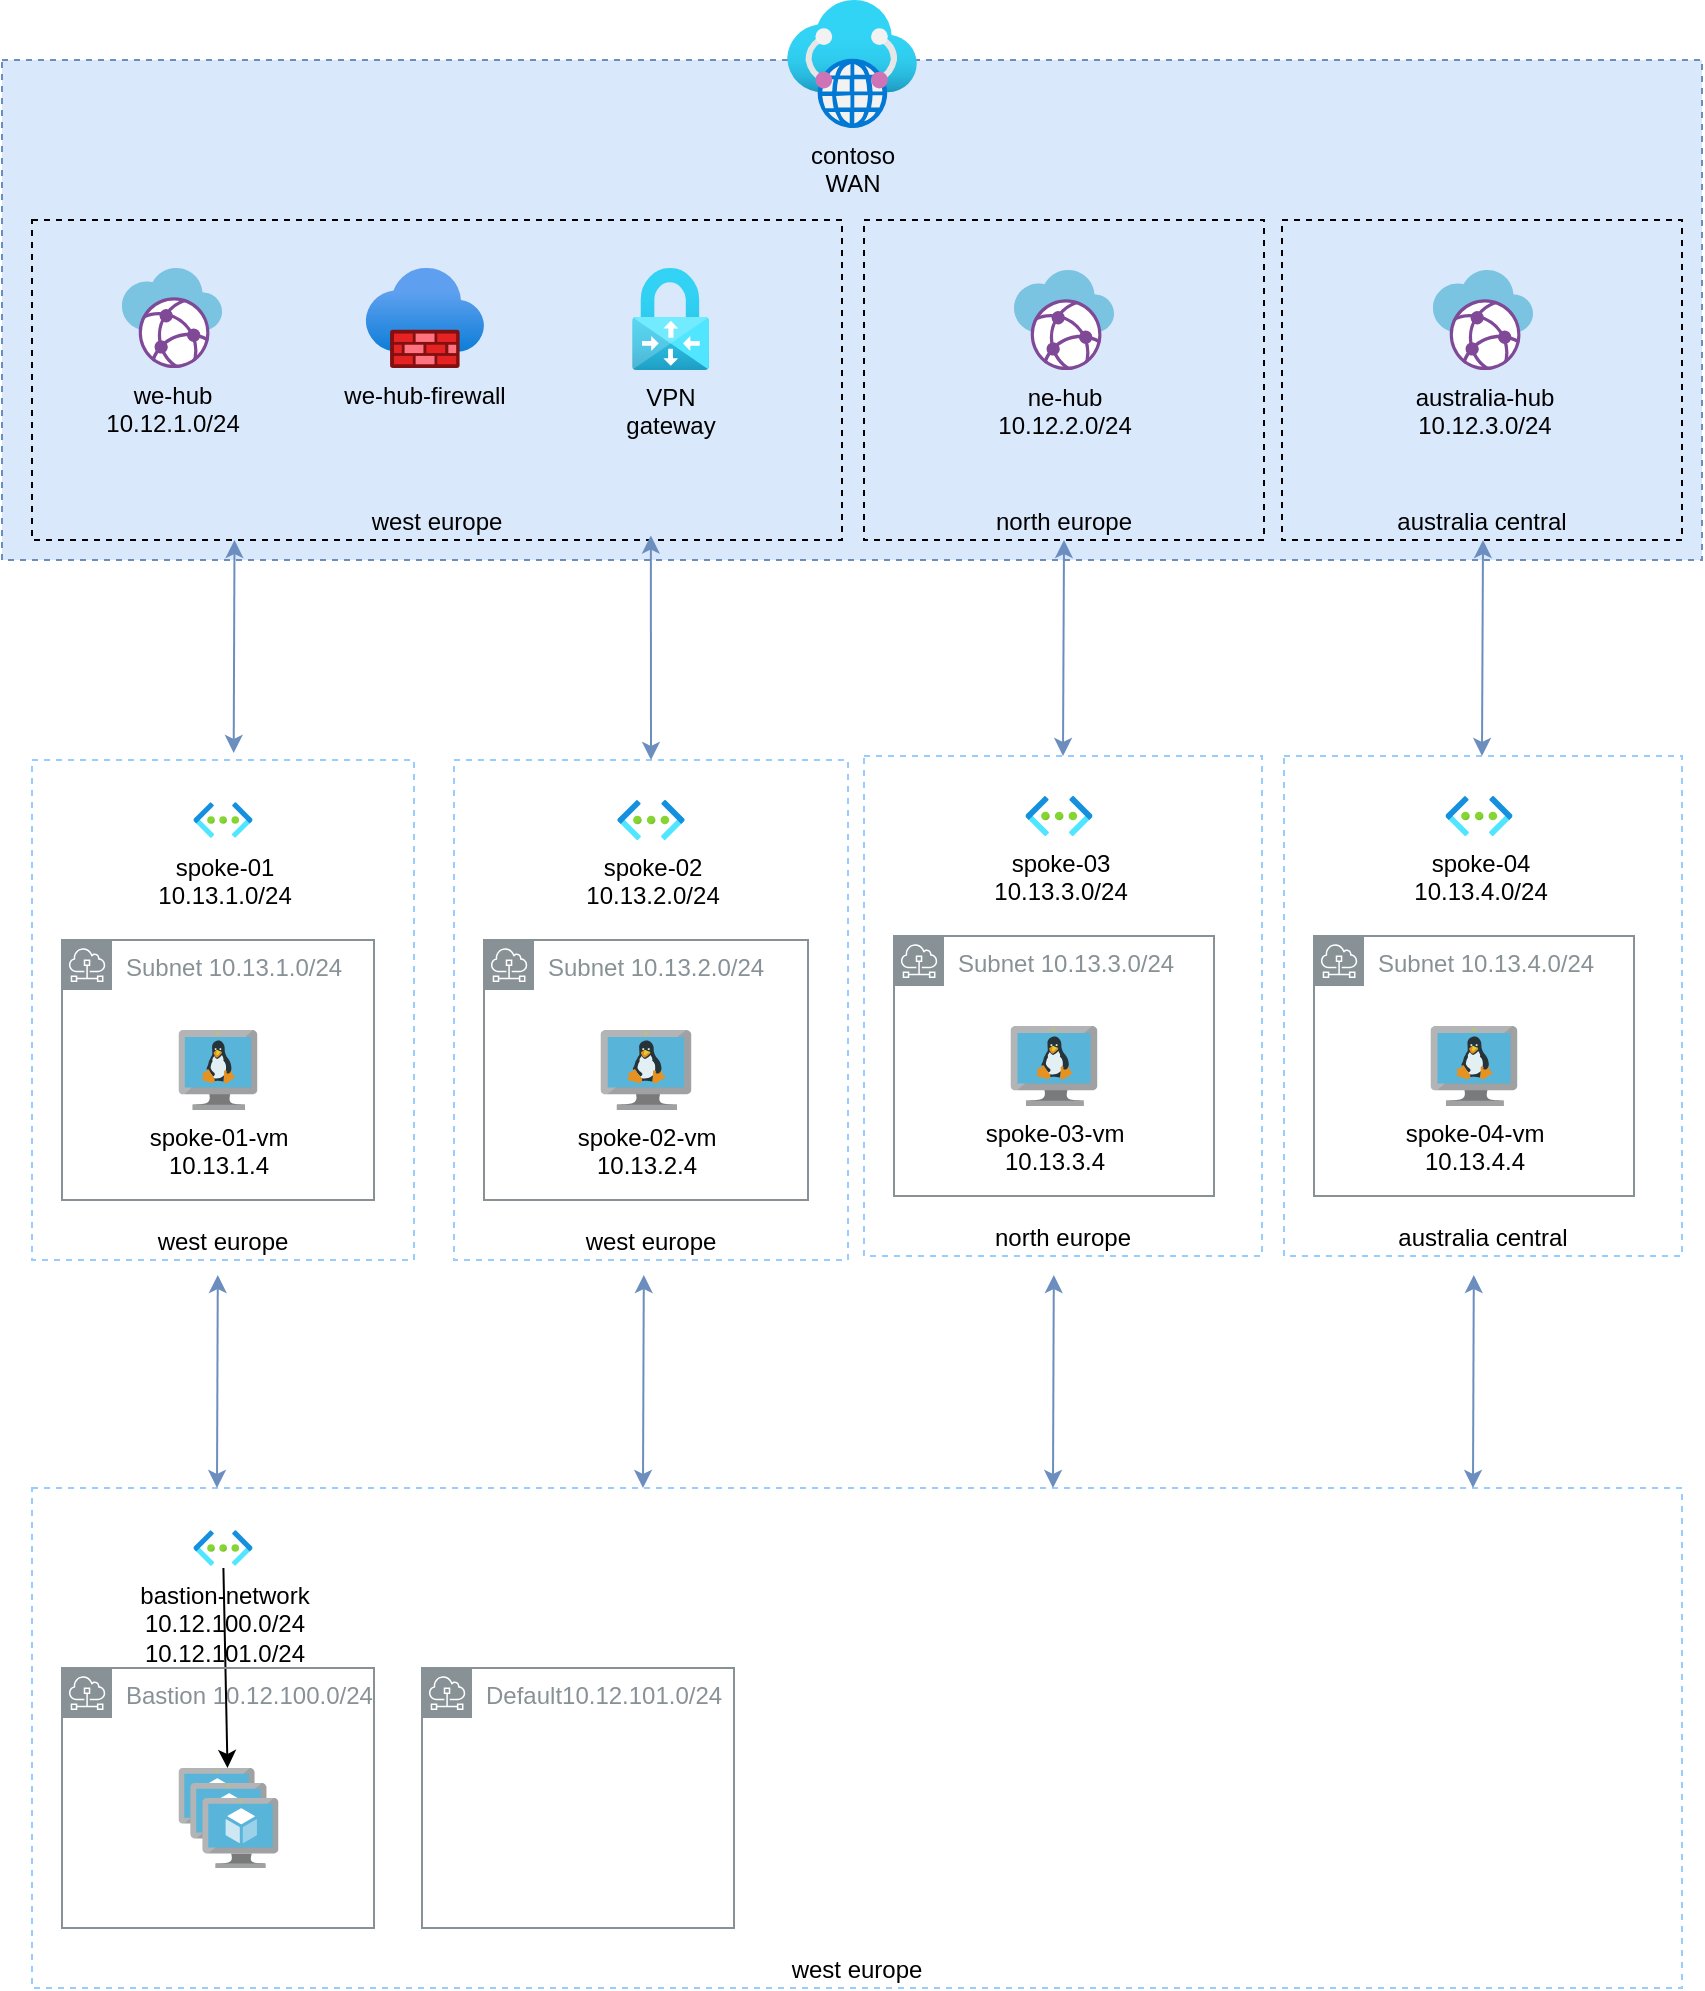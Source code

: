 <mxfile>
    <diagram id="aPiT-PGSKgs39lGWBKkV" name="Page-1">
        <mxGraphModel dx="338" dy="1142" grid="1" gridSize="10" guides="1" tooltips="1" connect="1" arrows="1" fold="1" page="1" pageScale="1" pageWidth="827" pageHeight="1169" math="0" shadow="0">
            <root>
                <mxCell id="0"/>
                <mxCell id="1" parent="0"/>
                <mxCell id="bsmPjeTT9gQ6tpzZUVyZ-22" value="" style="rounded=0;whiteSpace=wrap;html=1;dashed=1;fillColor=#dae8fc;strokeColor=#6c8ebf;labelBackgroundColor=none;" parent="1" vertex="1">
                    <mxGeometry x="90" y="440" width="850" height="250" as="geometry"/>
                </mxCell>
                <mxCell id="bsmPjeTT9gQ6tpzZUVyZ-11" value="west europe" style="rounded=0;whiteSpace=wrap;html=1;dashed=1;fillColor=none;align=center;verticalAlign=bottom;labelBackgroundColor=none;strokeColor=#99CCFF;" parent="1" vertex="1">
                    <mxGeometry x="105" y="790" width="191" height="250" as="geometry"/>
                </mxCell>
                <mxCell id="bsmPjeTT9gQ6tpzZUVyZ-6" value="west europe" style="rounded=0;whiteSpace=wrap;html=1;dashed=1;fillColor=none;align=center;verticalAlign=bottom;labelBackgroundColor=none;" parent="1" vertex="1">
                    <mxGeometry x="105" y="520" width="405" height="160" as="geometry"/>
                </mxCell>
                <mxCell id="bsmPjeTT9gQ6tpzZUVyZ-1" value="contoso&lt;br&gt;WAN" style="aspect=fixed;html=1;points=[];align=center;image;fontSize=12;image=img/lib/azure2/networking/Virtual_WANs.svg;labelBackgroundColor=none;" parent="1" vertex="1">
                    <mxGeometry x="482.5" y="410" width="65" height="64" as="geometry"/>
                </mxCell>
                <mxCell id="bsmPjeTT9gQ6tpzZUVyZ-3" value="VPN &lt;br&gt;gateway" style="aspect=fixed;html=1;points=[];align=center;image;fontSize=12;image=img/lib/azure2/networking/Virtual_Network_Gateways.svg;labelBackgroundColor=none;" parent="1" vertex="1">
                    <mxGeometry x="405.07" y="544" width="38.43" height="51" as="geometry"/>
                </mxCell>
                <mxCell id="bsmPjeTT9gQ6tpzZUVyZ-4" value="we-hub&lt;br&gt;10.12.1.0/24" style="sketch=0;aspect=fixed;html=1;points=[];align=center;image;fontSize=12;image=img/lib/mscae/Virtual_WANs.svg;labelBackgroundColor=none;" parent="1" vertex="1">
                    <mxGeometry x="150" y="544" width="50" height="50" as="geometry"/>
                </mxCell>
                <mxCell id="bsmPjeTT9gQ6tpzZUVyZ-7" value="north europe" style="rounded=0;whiteSpace=wrap;html=1;dashed=1;fillColor=none;align=center;verticalAlign=bottom;labelBackgroundColor=none;" parent="1" vertex="1">
                    <mxGeometry x="521" y="520" width="200" height="160" as="geometry"/>
                </mxCell>
                <mxCell id="bsmPjeTT9gQ6tpzZUVyZ-9" value="ne-hub&lt;br&gt;10.12.2.0/24" style="sketch=0;aspect=fixed;html=1;points=[];align=center;image;fontSize=12;image=img/lib/mscae/Virtual_WANs.svg;labelBackgroundColor=none;" parent="1" vertex="1">
                    <mxGeometry x="596" y="545" width="50" height="50" as="geometry"/>
                </mxCell>
                <mxCell id="bsmPjeTT9gQ6tpzZUVyZ-10" value="spoke-01&lt;br&gt;10.13.1.0/24" style="aspect=fixed;html=1;points=[];align=center;image;fontSize=12;image=img/lib/azure2/networking/Virtual_Networks.svg;dashed=1;fillColor=none;labelBackgroundColor=none;" parent="1" vertex="1">
                    <mxGeometry x="185.75" y="810" width="29.5" height="20" as="geometry"/>
                </mxCell>
                <mxCell id="bsmPjeTT9gQ6tpzZUVyZ-12" value="Subnet 10.13.1.0/24" style="sketch=0;outlineConnect=0;gradientColor=none;html=1;whiteSpace=wrap;fontSize=12;fontStyle=0;shape=mxgraph.aws4.group;grIcon=mxgraph.aws4.group_subnet;strokeColor=#879196;fillColor=none;verticalAlign=top;align=left;spacingLeft=30;fontColor=#879196;dashed=0;labelBackgroundColor=none;" parent="1" vertex="1">
                    <mxGeometry x="120" y="880" width="156" height="130" as="geometry"/>
                </mxCell>
                <mxCell id="bsmPjeTT9gQ6tpzZUVyZ-13" value="spoke-01-vm&lt;br&gt;10.13.1.4" style="sketch=0;aspect=fixed;html=1;points=[];align=center;image;fontSize=12;image=img/lib/mscae/VM_Linux.svg;dashed=1;fillColor=none;labelBackgroundColor=none;" parent="1" vertex="1">
                    <mxGeometry x="178.26" y="925" width="39.48" height="40" as="geometry"/>
                </mxCell>
                <mxCell id="bsmPjeTT9gQ6tpzZUVyZ-14" value="west europe" style="rounded=0;whiteSpace=wrap;html=1;dashed=1;fillColor=none;align=center;verticalAlign=bottom;labelBackgroundColor=none;strokeColor=#99CCFF;" parent="1" vertex="1">
                    <mxGeometry x="316" y="790" width="197" height="250" as="geometry"/>
                </mxCell>
                <mxCell id="bsmPjeTT9gQ6tpzZUVyZ-15" value="spoke-02&lt;br&gt;10.13.2.0/24" style="aspect=fixed;html=1;points=[];align=center;image;fontSize=12;image=img/lib/azure2/networking/Virtual_Networks.svg;dashed=1;fillColor=none;labelBackgroundColor=none;" parent="1" vertex="1">
                    <mxGeometry x="396.75" y="810" width="35.5" height="20" as="geometry"/>
                </mxCell>
                <mxCell id="bsmPjeTT9gQ6tpzZUVyZ-16" value="Subnet 10.13.2.0/24" style="sketch=0;outlineConnect=0;gradientColor=none;html=1;whiteSpace=wrap;fontSize=12;fontStyle=0;shape=mxgraph.aws4.group;grIcon=mxgraph.aws4.group_subnet;strokeColor=#879196;fillColor=none;verticalAlign=top;align=left;spacingLeft=30;fontColor=#879196;dashed=0;labelBackgroundColor=none;" parent="1" vertex="1">
                    <mxGeometry x="331" y="880" width="162" height="130" as="geometry"/>
                </mxCell>
                <mxCell id="bsmPjeTT9gQ6tpzZUVyZ-17" value="spoke-02-vm&lt;br&gt;10.13.2.4" style="sketch=0;aspect=fixed;html=1;points=[];align=center;image;fontSize=12;image=img/lib/mscae/VM_Linux.svg;dashed=1;fillColor=none;labelBackgroundColor=none;" parent="1" vertex="1">
                    <mxGeometry x="389.26" y="925" width="45.48" height="40" as="geometry"/>
                </mxCell>
                <mxCell id="bsmPjeTT9gQ6tpzZUVyZ-18" value="north europe" style="rounded=0;whiteSpace=wrap;html=1;dashed=1;fillColor=none;align=center;verticalAlign=bottom;labelBackgroundColor=none;strokeColor=#99CCFF;" parent="1" vertex="1">
                    <mxGeometry x="521" y="788" width="199" height="250" as="geometry"/>
                </mxCell>
                <mxCell id="bsmPjeTT9gQ6tpzZUVyZ-19" value="spoke-03&lt;br&gt;10.13.3.0/24" style="aspect=fixed;html=1;points=[];align=center;image;fontSize=12;image=img/lib/azure2/networking/Virtual_Networks.svg;dashed=1;fillColor=none;labelBackgroundColor=none;" parent="1" vertex="1">
                    <mxGeometry x="601.75" y="808" width="33.5" height="20" as="geometry"/>
                </mxCell>
                <mxCell id="bsmPjeTT9gQ6tpzZUVyZ-20" value="Subnet 10.13.3.0/24" style="sketch=0;outlineConnect=0;gradientColor=none;html=1;whiteSpace=wrap;fontSize=12;fontStyle=0;shape=mxgraph.aws4.group;grIcon=mxgraph.aws4.group_subnet;strokeColor=#879196;fillColor=none;verticalAlign=top;align=left;spacingLeft=30;fontColor=#879196;dashed=0;labelBackgroundColor=none;" parent="1" vertex="1">
                    <mxGeometry x="536" y="878" width="160" height="130" as="geometry"/>
                </mxCell>
                <mxCell id="bsmPjeTT9gQ6tpzZUVyZ-21" value="spoke-03-vm&lt;br&gt;10.13.3.4" style="sketch=0;aspect=fixed;html=1;points=[];align=center;image;fontSize=12;image=img/lib/mscae/VM_Linux.svg;dashed=1;fillColor=none;labelBackgroundColor=none;" parent="1" vertex="1">
                    <mxGeometry x="594.26" y="923" width="43.48" height="40" as="geometry"/>
                </mxCell>
                <mxCell id="bsmPjeTT9gQ6tpzZUVyZ-24" value="" style="endArrow=classic;startArrow=classic;html=1;rounded=0;exitX=0.528;exitY=-0.014;exitDx=0;exitDy=0;exitPerimeter=0;entryX=0.25;entryY=1;entryDx=0;entryDy=0;fillColor=#dae8fc;strokeColor=#6c8ebf;" parent="1" source="bsmPjeTT9gQ6tpzZUVyZ-11" target="bsmPjeTT9gQ6tpzZUVyZ-6" edge="1">
                    <mxGeometry width="50" height="50" relative="1" as="geometry">
                        <mxPoint x="400" y="720" as="sourcePoint"/>
                        <mxPoint x="450" y="670" as="targetPoint"/>
                    </mxGeometry>
                </mxCell>
                <mxCell id="bsmPjeTT9gQ6tpzZUVyZ-25" value="" style="endArrow=classic;startArrow=classic;html=1;rounded=0;exitX=0.5;exitY=0;exitDx=0;exitDy=0;entryX=0.764;entryY=0.992;entryDx=0;entryDy=0;entryPerimeter=0;fillColor=#dae8fc;strokeColor=#6c8ebf;" parent="1" edge="1">
                    <mxGeometry width="50" height="50" relative="1" as="geometry">
                        <mxPoint x="414.5" y="790" as="sourcePoint"/>
                        <mxPoint x="414.42" y="677.76" as="targetPoint"/>
                    </mxGeometry>
                </mxCell>
                <mxCell id="bsmPjeTT9gQ6tpzZUVyZ-26" value="" style="endArrow=classic;startArrow=classic;html=1;rounded=0;exitX=0.5;exitY=0;exitDx=0;exitDy=0;entryX=0.5;entryY=1;entryDx=0;entryDy=0;fillColor=#dae8fc;strokeColor=#6c8ebf;" parent="1" source="bsmPjeTT9gQ6tpzZUVyZ-18" target="bsmPjeTT9gQ6tpzZUVyZ-7" edge="1">
                    <mxGeometry width="50" height="50" relative="1" as="geometry">
                        <mxPoint x="424.5" y="800" as="sourcePoint"/>
                        <mxPoint x="424.42" y="687.76" as="targetPoint"/>
                    </mxGeometry>
                </mxCell>
                <mxCell id="R3BaY_sP8YUgwFMGayth-1" value="west europe" style="rounded=0;whiteSpace=wrap;html=1;dashed=1;fillColor=none;align=center;verticalAlign=bottom;labelBackgroundColor=none;strokeColor=#99CCFF;" parent="1" vertex="1">
                    <mxGeometry x="105" y="1154" width="825" height="250" as="geometry"/>
                </mxCell>
                <mxCell id="2" value="" style="edgeStyle=none;html=1;" parent="1" source="R3BaY_sP8YUgwFMGayth-2" target="R3BaY_sP8YUgwFMGayth-6" edge="1">
                    <mxGeometry relative="1" as="geometry"/>
                </mxCell>
                <mxCell id="R3BaY_sP8YUgwFMGayth-2" value="bastion-network&lt;br&gt;10.12.100.0/24&lt;br&gt;10.12.101.0/24" style="aspect=fixed;html=1;points=[];align=center;image;fontSize=12;image=img/lib/azure2/networking/Virtual_Networks.svg;dashed=1;fillColor=none;labelBackgroundColor=none;" parent="1" vertex="1">
                    <mxGeometry x="185.75" y="1174" width="29.5" height="20" as="geometry"/>
                </mxCell>
                <mxCell id="R3BaY_sP8YUgwFMGayth-3" value="Bastion 10.12.100.0/24" style="sketch=0;outlineConnect=0;gradientColor=none;html=1;whiteSpace=wrap;fontSize=12;fontStyle=0;shape=mxgraph.aws4.group;grIcon=mxgraph.aws4.group_subnet;strokeColor=#879196;fillColor=none;verticalAlign=top;align=left;spacingLeft=30;fontColor=#879196;dashed=0;labelBackgroundColor=none;" parent="1" vertex="1">
                    <mxGeometry x="120" y="1244" width="156" height="130" as="geometry"/>
                </mxCell>
                <mxCell id="R3BaY_sP8YUgwFMGayth-5" value="Default10.12.101.0/24" style="sketch=0;outlineConnect=0;gradientColor=none;html=1;whiteSpace=wrap;fontSize=12;fontStyle=0;shape=mxgraph.aws4.group;grIcon=mxgraph.aws4.group_subnet;strokeColor=#879196;fillColor=none;verticalAlign=top;align=left;spacingLeft=30;fontColor=#879196;dashed=0;labelBackgroundColor=none;" parent="1" vertex="1">
                    <mxGeometry x="300" y="1244" width="156" height="130" as="geometry"/>
                </mxCell>
                <mxCell id="R3BaY_sP8YUgwFMGayth-6" value="" style="sketch=0;aspect=fixed;html=1;points=[];align=center;image;fontSize=12;image=img/lib/mscae/VM_Scale_Set.svg;" parent="1" vertex="1">
                    <mxGeometry x="178.26" y="1294" width="50" height="50" as="geometry"/>
                </mxCell>
                <mxCell id="R3BaY_sP8YUgwFMGayth-7" value="" style="endArrow=classic;startArrow=classic;html=1;rounded=0;exitX=0.528;exitY=-0.014;exitDx=0;exitDy=0;exitPerimeter=0;entryX=0.25;entryY=1;entryDx=0;entryDy=0;fillColor=#dae8fc;strokeColor=#6c8ebf;" parent="1" edge="1">
                    <mxGeometry width="50" height="50" relative="1" as="geometry">
                        <mxPoint x="197.498" y="1154" as="sourcePoint"/>
                        <mxPoint x="197.9" y="1047.5" as="targetPoint"/>
                    </mxGeometry>
                </mxCell>
                <mxCell id="R3BaY_sP8YUgwFMGayth-8" value="" style="endArrow=classic;startArrow=classic;html=1;rounded=0;exitX=0.528;exitY=-0.014;exitDx=0;exitDy=0;exitPerimeter=0;entryX=0.25;entryY=1;entryDx=0;entryDy=0;fillColor=#dae8fc;strokeColor=#6c8ebf;" parent="1" edge="1">
                    <mxGeometry width="50" height="50" relative="1" as="geometry">
                        <mxPoint x="410.498" y="1154" as="sourcePoint"/>
                        <mxPoint x="410.9" y="1047.5" as="targetPoint"/>
                    </mxGeometry>
                </mxCell>
                <mxCell id="R3BaY_sP8YUgwFMGayth-9" value="" style="endArrow=classic;startArrow=classic;html=1;rounded=0;exitX=0.528;exitY=-0.014;exitDx=0;exitDy=0;exitPerimeter=0;entryX=0.25;entryY=1;entryDx=0;entryDy=0;fillColor=#dae8fc;strokeColor=#6c8ebf;" parent="1" edge="1">
                    <mxGeometry width="50" height="50" relative="1" as="geometry">
                        <mxPoint x="615.498" y="1154" as="sourcePoint"/>
                        <mxPoint x="615.9" y="1047.5" as="targetPoint"/>
                    </mxGeometry>
                </mxCell>
                <mxCell id="mRcd7wVkLLlFX1MhjAYP-1" value="we-hub-firewall" style="aspect=fixed;html=1;points=[];align=center;image;fontSize=12;image=img/lib/azure2/networking/Firewalls.svg;labelBackgroundColor=none;" parent="1" vertex="1">
                    <mxGeometry x="271.83" y="544" width="59.17" height="50" as="geometry"/>
                </mxCell>
                <mxCell id="WeN_qq11q_jQ914rV-p1-1" value="australia central" style="rounded=0;whiteSpace=wrap;html=1;dashed=1;fillColor=none;align=center;verticalAlign=bottom;labelBackgroundColor=none;" parent="1" vertex="1">
                    <mxGeometry x="730" y="520" width="200" height="160" as="geometry"/>
                </mxCell>
                <mxCell id="WeN_qq11q_jQ914rV-p1-2" value="australia-hub&lt;br&gt;10.12.3.0/24" style="sketch=0;aspect=fixed;html=1;points=[];align=center;image;fontSize=12;image=img/lib/mscae/Virtual_WANs.svg;labelBackgroundColor=none;" parent="1" vertex="1">
                    <mxGeometry x="805.5" y="545" width="50" height="50" as="geometry"/>
                </mxCell>
                <mxCell id="OjXa5NmKEdQDA4ArQA09-1" value="australia central" style="rounded=0;whiteSpace=wrap;html=1;dashed=1;fillColor=none;align=center;verticalAlign=bottom;labelBackgroundColor=none;strokeColor=#99CCFF;" parent="1" vertex="1">
                    <mxGeometry x="731" y="788" width="199" height="250" as="geometry"/>
                </mxCell>
                <mxCell id="OjXa5NmKEdQDA4ArQA09-2" value="spoke-04&lt;br&gt;10.13.4.0/24" style="aspect=fixed;html=1;points=[];align=center;image;fontSize=12;image=img/lib/azure2/networking/Virtual_Networks.svg;dashed=1;fillColor=none;labelBackgroundColor=none;" parent="1" vertex="1">
                    <mxGeometry x="811.75" y="808" width="33.5" height="20" as="geometry"/>
                </mxCell>
                <mxCell id="OjXa5NmKEdQDA4ArQA09-3" value="Subnet 10.13.4.0/24" style="sketch=0;outlineConnect=0;gradientColor=none;html=1;whiteSpace=wrap;fontSize=12;fontStyle=0;shape=mxgraph.aws4.group;grIcon=mxgraph.aws4.group_subnet;strokeColor=#879196;fillColor=none;verticalAlign=top;align=left;spacingLeft=30;fontColor=#879196;dashed=0;labelBackgroundColor=none;" parent="1" vertex="1">
                    <mxGeometry x="746" y="878" width="160" height="130" as="geometry"/>
                </mxCell>
                <mxCell id="OjXa5NmKEdQDA4ArQA09-4" value="spoke-04-vm&lt;br&gt;10.13.4.4" style="sketch=0;aspect=fixed;html=1;points=[];align=center;image;fontSize=12;image=img/lib/mscae/VM_Linux.svg;dashed=1;fillColor=none;labelBackgroundColor=none;" parent="1" vertex="1">
                    <mxGeometry x="804.26" y="923" width="43.48" height="40" as="geometry"/>
                </mxCell>
                <mxCell id="OjXa5NmKEdQDA4ArQA09-5" value="" style="endArrow=classic;startArrow=classic;html=1;rounded=0;exitX=0.5;exitY=0;exitDx=0;exitDy=0;entryX=0.5;entryY=1;entryDx=0;entryDy=0;fillColor=#dae8fc;strokeColor=#6c8ebf;" parent="1" edge="1">
                    <mxGeometry width="50" height="50" relative="1" as="geometry">
                        <mxPoint x="830" y="788" as="sourcePoint"/>
                        <mxPoint x="830.5" y="680" as="targetPoint"/>
                    </mxGeometry>
                </mxCell>
                <mxCell id="OjXa5NmKEdQDA4ArQA09-6" value="" style="endArrow=classic;startArrow=classic;html=1;rounded=0;exitX=0.528;exitY=-0.014;exitDx=0;exitDy=0;exitPerimeter=0;entryX=0.25;entryY=1;entryDx=0;entryDy=0;fillColor=#dae8fc;strokeColor=#6c8ebf;" parent="1" edge="1">
                    <mxGeometry width="50" height="50" relative="1" as="geometry">
                        <mxPoint x="825.498" y="1154" as="sourcePoint"/>
                        <mxPoint x="825.9" y="1047.5" as="targetPoint"/>
                    </mxGeometry>
                </mxCell>
            </root>
        </mxGraphModel>
    </diagram>
</mxfile>